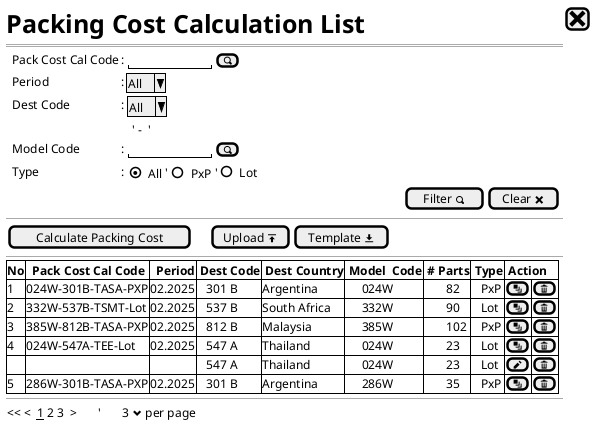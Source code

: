 @startsalt
{
  <size:25><b>Packing Cost Calculation List|[<size:25><&x>]|*
  ==
  {
    .|Pack Cost Cal Code  |: {|"          "|[<&magnifying-glass>]|}*
    .|Period              |: |^All^|*    
    .|Dest Code           |: {|^All^| }*
      .|.|.|{
      .|  |' -  '|  | *
      }
    .|Model Code        |: {"          "|[<&magnifying-glass>]|}*
    .|Type              |: {|{(X)All}   '|    {()PxP}        '|   ()Lot}|*
    .|.|.|.|.|                                              {[Filter <&magnifying-glass>] | [Clear <&x>]}
  }
  --
  {
    | [Calculate Packing Cost] |.|.|.|[Upload <&data-transfer-upload>]| [Template <&data-transfer-download>]|* 
  }
  --
  {#
    |<b>No  |  <b>Pack Cost Cal Code |<b>  Period  |<b> Dest Code |<b> Dest Country |<b> Model  Code |<b> # Parts|<b> Type |<b> Action |*|*
    |  1    | 024W-301B-TASA-PXP     |  02.2025    |   301 B    |   Argentina     |     024W         |       82  |   PxP   |[<&layers>]|[<&trash>]|* 
    |  2    | 332W-537B-TSMT-Lot     | 02.2025     |   537 B    |   South Africa  |     332W         |       90  |   Lot   |[<&layers>]|[<&trash>]|* 
    |  3    | 385W-812B-TASA-PXP     | 02.2025     |   812 B    |   Malaysia      |     385W         |       102 |   PxP   |[<&layers>]|[<&trash>]|* 
    |  4    | 024W-547A-TEE-Lot      | 02.2025     |   547 A    |   Thailand      |     024W         |       23  |   Lot   |[<&layers>]|[<&trash>]|* 
    |      .|                       .|            .|   547 A    |   Thailand      |     024W         |       23  |   Lot   |[<&pencil>]|[<&trash>]|* 
    |  5    | 286W-301B-TASA-PXP     | 02.2025     |   301 B    |   Argentina     |     286W         |       35  |   PxP   |[<&layers>]|[<&trash>]|* 
  }
  --
  {
  << <  __1__ 2 3  >      |'       3 <&chevron-bottom> per page |*
  }
}
@@endsalt



